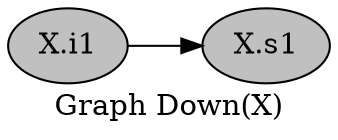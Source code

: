 digraph G {
graph [
label="Graph Down(X)", rankdir="LR", ratio="compress"];
node [
color="black", fillcolor="gray", shape="ellipse", style="filled"];
0[label="X.i1"];
1[label="X.s1"];
0->1 ;
}

